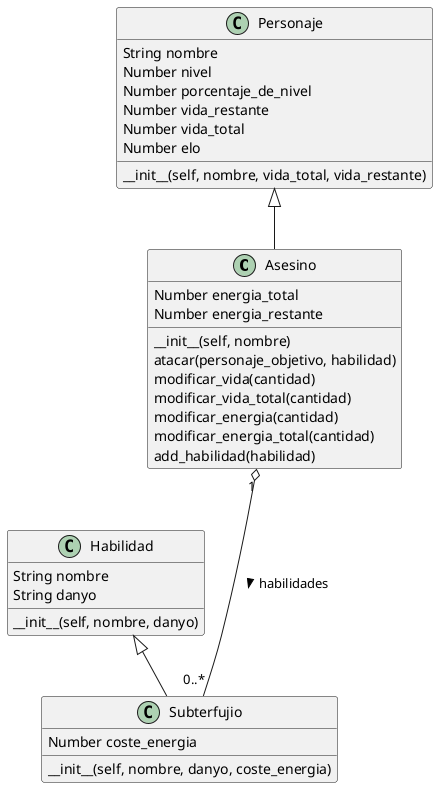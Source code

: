 @startuml DiagramaClases

Asesino "1" o--- "0..*" Subterfujio: habilidades >

Personaje <|-- Asesino

Habilidad <|-- Subterfujio



class Personaje {
    String nombre
    Number nivel
    Number porcentaje_de_nivel
    Number vida_restante
    Number vida_total
    Number elo
    __init__(self, nombre, vida_total, vida_restante)
}
class Asesino{
    Number energia_total
    Number energia_restante
    __init__(self, nombre)
    atacar(personaje_objetivo, habilidad)
    modificar_vida(cantidad)
    modificar_vida_total(cantidad)
    modificar_energia(cantidad)
    modificar_energia_total(cantidad)
    add_habilidad(habilidad)
}
class Habilidad{
    String nombre
    String danyo
    __init__(self, nombre, danyo)
}
class Subterfujio{
    Number coste_energia
    __init__(self, nombre, danyo, coste_energia)
}
@enduml